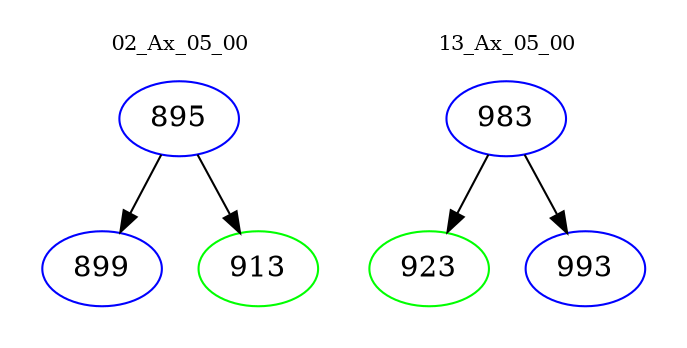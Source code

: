 digraph{
subgraph cluster_0 {
color = white
label = "02_Ax_05_00";
fontsize=10;
T0_895 [label="895", color="blue"]
T0_895 -> T0_899 [color="black"]
T0_899 [label="899", color="blue"]
T0_895 -> T0_913 [color="black"]
T0_913 [label="913", color="green"]
}
subgraph cluster_1 {
color = white
label = "13_Ax_05_00";
fontsize=10;
T1_983 [label="983", color="blue"]
T1_983 -> T1_923 [color="black"]
T1_923 [label="923", color="green"]
T1_983 -> T1_993 [color="black"]
T1_993 [label="993", color="blue"]
}
}
